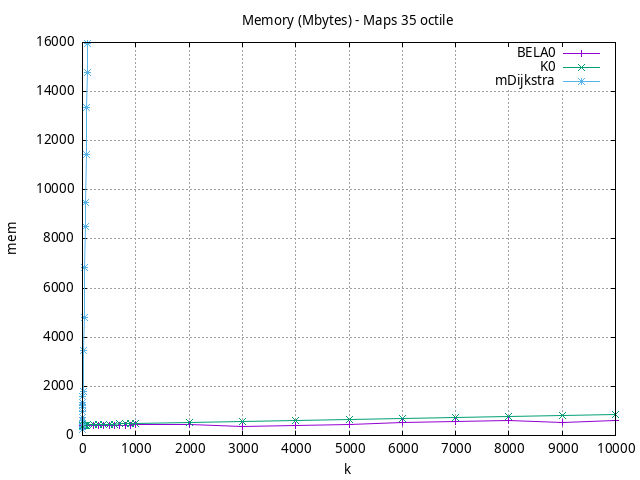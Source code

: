#!/usr/bin/gnuplot
# -*- coding: utf-8 -*-
#
# results/maps/octile/35/random512-35.brute-force.octile.mem.gnuplot
#
# Started on 04/07/2024 21:46:29
# Author: Carlos Linares López
set grid
set xlabel "k"
set ylabel "mem"

set title "Memory (Mbytes) - Maps 35 octile"

set terminal png enhanced font "Ariel,10"
set output 'random512-35.brute-force.octile.mem.png'

plot "-" title "BELA0"      with linesp, "-" title "K0"      with linesp, "-" title "mDijkstra"      with linesp

	1 383.41
	2 396.0
	3 396.0
	4 403.04
	5 418.0
	6 418.0
	7 418.0
	8 418.0
	9 418.0
	10 419.74
	20 420.0
	30 420.0
	40 420.0
	50 420.0
	60 420.0
	70 420.79
	80 421.0
	90 421.0
	100 422.82
	200 423.0
	300 423.0
	400 423.0
	500 423.0
	600 423.0
	700 423.0
	800 423.0
	900 426.97
	1000 433.0
	2000 433.08
	3000 366.87
	4000 407.6
	5000 445.78
	6000 544.48
	7000 570.59
	8000 600.95
	9000 531.97
	10000 608.9
end
	1 400.43
	2 407.61
	3 413.0
	4 413.0
	5 413.0
	6 417.75
	7 418.0
	8 418.0
	9 418.0
	10 418.0
	20 418.0
	30 419.8
	40 421.0
	50 421.0
	60 421.8
	70 424.12
	80 426.8
	90 428.08
	100 430.12
	200 440.45
	300 446.47
	400 454.0
	500 458.8
	600 465.63
	700 474.0
	800 478.6
	900 481.8
	1000 485.0
	2000 521.12
	3000 566.72
	4000 612.17
	5000 640.35
	6000 690.15
	7000 731.77
	8000 774.83
	9000 821.44
	10000 865.47
end
	1 263.53
	2 427.51
	3 625.59
	4 745.04
	5 961.42
	6 1134.62
	7 1241.38
	8 1347.85
	9 1595.14
	10 1797.36
	20 3462.81
	30 4813.13
	40 6847.92
	50 8521.3
	60 9481.17
	70 11453.69
	80 13344.03
	90 14768.6
	100 15949.33
end

